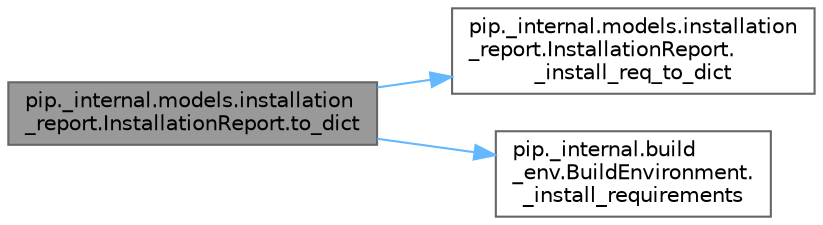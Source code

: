 digraph "pip._internal.models.installation_report.InstallationReport.to_dict"
{
 // LATEX_PDF_SIZE
  bgcolor="transparent";
  edge [fontname=Helvetica,fontsize=10,labelfontname=Helvetica,labelfontsize=10];
  node [fontname=Helvetica,fontsize=10,shape=box,height=0.2,width=0.4];
  rankdir="LR";
  Node1 [id="Node000001",label="pip._internal.models.installation\l_report.InstallationReport.to_dict",height=0.2,width=0.4,color="gray40", fillcolor="grey60", style="filled", fontcolor="black",tooltip=" "];
  Node1 -> Node2 [id="edge1_Node000001_Node000002",color="steelblue1",style="solid",tooltip=" "];
  Node2 [id="Node000002",label="pip._internal.models.installation\l_report.InstallationReport.\l_install_req_to_dict",height=0.2,width=0.4,color="grey40", fillcolor="white", style="filled",URL="$classpip_1_1__internal_1_1models_1_1installation__report_1_1_installation_report.html#a5da38f5dd2f24083cdb81a5c893503a9",tooltip=" "];
  Node1 -> Node3 [id="edge2_Node000001_Node000003",color="steelblue1",style="solid",tooltip=" "];
  Node3 [id="Node000003",label="pip._internal.build\l_env.BuildEnvironment.\l_install_requirements",height=0.2,width=0.4,color="grey40", fillcolor="white", style="filled",URL="$classpip_1_1__internal_1_1build__env_1_1_build_environment.html#a11b5a75509f8b3cfaf7e7e5cdf10c27a",tooltip=" "];
}
